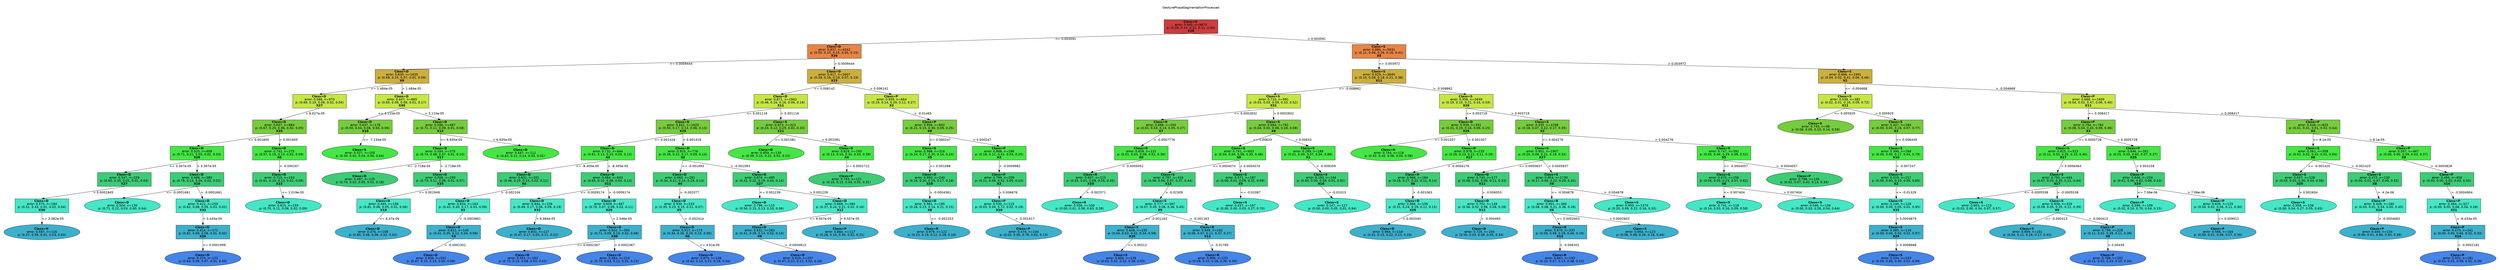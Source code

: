 digraph Tree {
splines=false;
graph [pad=".25", ranksep="0.5", nodesep="1"];
node [shape=rect, style="filled", color="black", fontname="helvetica",fillcolor="white"] ;
edge [fontname="helvetica"] ;
0 [label="GesturePhaseSegmentationProcessed", shape=plaintext];
0:s -> 1:n [style=invis];   
1 [label=<<b> Class=S </b> <br/> error: 0.945, n=9873 <br/> p: (0.28, 0.10, 0.21, 0.11, 0.30) <br/><b>X28</b>>, fillcolor="0.000 0.7 0.800", shape="rect"];
2 [label=<<b> Class=D </b> <br/> error: 0.837, n=4242 <br/> p: (0.50, 0.15, 0.15, 0.05, 0.15) <br/><b>X26</b>>, fillcolor="0.067 0.7 0.900", shape="rect"];
1:s -> 2:n [label="<= 0.003591"] ;
3 [label=<<b> Class=D </b> <br/> error: 0.630, n=1635 <br/> p: (0.68, 0.15, 0.07, 0.01, 0.09) <br/><b>X9</b>>, fillcolor="0.133 0.7 0.800", shape="rect"];
2:s -> 3:n [label="<= 0.0009444"] ;
4 [label=<<b> Class=D </b> <br/> error: 0.588, n=970 <br/> p: (0.69, 0.19, 0.06, 0.02, 0.04) <br/><b>X27</b>>, fillcolor="0.200 0.7 0.900", shape="rect"];
3:s -> 4:n [label="<= 1.484e-05"] ;
5 [label=<<b> Class=D </b> <br/> error: 0.607, n=884 <br/> p: (0.67, 0.20, 0.06, 0.02, 0.05) <br/><b>X25</b>>, fillcolor="0.267 0.7 0.800", shape="rect"];
4:s -> 5:n [label="> 8.027e-05"] ;
6 [label=<<b> Class=D </b> <br/> error: 0.520, n=609 <br/> p: (0.71, 0.21, 0.03, 0.02, 0.03) <br/><b>X29</b>>, fillcolor="0.333 0.7 0.900", shape="rect"];
5:s -> 6:n [label="<= 0.001605"] ;
7 [label=<<b> Class=D </b> <br/> error: 0.547, n=229 <br/> p: (0.60, 0.35, 0.01, 0.01, 0.03) <br/><b>X27</b>>, fillcolor="0.400 0.7 0.800", shape="rect"];
6:s -> 7:n [label="<= 3.307e-05"] ;
8 [label=<<b> Class=D </b> <br/> error: 0.575, n=184 <br/> p: (0.51, 0.43, 0.01, 0.02, 0.04) <br/><b>X30</b>>, fillcolor="0.467 0.7 0.900", shape="rect"];
7:s -> 8:n [label="> 0.0001845"] ;
9 [label=<<b> Class=H </b> <br/> error: 0.587, n=116 <br/> p: (0.37, 0.56, 0.01, 0.03, 0.03) >, fillcolor="0.533 0.7 0.800", shape="oval"];
8:s -> 9:n [label="<= 3.382e-05"] ;
10 [label=<<b> Class=D </b> <br/> error: 0.468, n=380 <br/> p: (0.78, 0.13, 0.04, 0.02, 0.02) <br/><b>X10</b>>, fillcolor="0.400 0.7 0.800", shape="rect"];
6:s -> 10:n [label="> 3.307e-05"] ;
11 [label=<<b> Class=D </b> <br/> error: 0.504, n=130 <br/> p: (0.71, 0.22, 0.03, 0.00, 0.04) >, fillcolor="0.467 0.7 0.900", shape="oval"];
10:s -> 11:n [label="<= -0.0001661"] ;
12 [label=<<b> Class=D </b> <br/> error: 0.422, n=250 <br/> p: (0.82, 0.08, 0.05, 0.03, 0.02) <br/><b>X32</b>>, fillcolor="0.467 0.7 0.900", shape="rect"];
10:s -> 12:n [label="> -0.0001661"] ;
13 [label=<<b> Class=D </b> <br/> error: 0.414, n=172 <br/> p: (0.82, 0.09, 0.06, 0.01, 0.02) <br/><b>X29</b>>, fillcolor="0.533 0.7 0.800", shape="rect"];
12:s -> 13:n [label="> 3.445e-05"] ;
14 [label=<<b> Class=D </b> <br/> error: 0.374, n=123 <br/> p: (0.83, 0.09, 0.07, 0.01, 0.00) >, fillcolor="0.600 0.7 0.900", shape="oval"];
13:s -> 14:n [label="<= 0.0001999"] ;
15 [label=<<b> Class=D </b> <br/> error: 0.742, n=275 <br/> p: (0.57, 0.19, 0.13, 0.02, 0.09) <br/><b>X6</b>>, fillcolor="0.333 0.7 0.900", shape="rect"];
5:s -> 15:n [label="> 0.001605"] ;
16 [label=<<b> Class=D </b> <br/> error: 0.715, n=243 <br/> p: (0.61, 0.14, 0.13, 0.02, 0.09) <br/><b>X15</b>>, fillcolor="0.400 0.7 0.800", shape="rect"];
15:s -> 16:n [label="> -0.000167"] ;
17 [label=<<b> Class=D </b> <br/> error: 0.615, n=159 <br/> p: (0.70, 0.11, 0.08, 0.02, 0.09) >, fillcolor="0.467 0.7 0.900", shape="oval"];
16:s -> 17:n [label="<= 1.019e-05"] ;
18 [label=<<b> Class=D </b> <br/> error: 0.647, n=665 <br/> p: (0.65, 0.09, 0.08, 0.01, 0.17) <br/><b>X30</b>>, fillcolor="0.200 0.7 0.900", shape="rect"];
3:s -> 18:n [label="> 1.484e-05"] ;
19 [label=<<b> Class=D </b> <br/> error: 0.637, n=178 <br/> p: (0.50, 0.04, 0.06, 0.00, 0.39) <br/><b>X10</b>>, fillcolor="0.267 0.7 0.800", shape="rect"];
18:s -> 19:n [label="<= 3.115e-05"] ;
20 [label=<<b> Class=S </b> <br/> error: 0.527, n=105 <br/> p: (0.30, 0.02, 0.04, 0.00, 0.64) >, fillcolor="0.333 0.7 0.900", shape="oval"];
19:s -> 20:n [label="<= -7.134e-05"] ;
21 [label=<<b> Class=D </b> <br/> error: 0.596, n=487 <br/> p: (0.71, 0.11, 0.09, 0.01, 0.08) <br/><b>X12</b>>, fillcolor="0.267 0.7 0.800", shape="rect"];
18:s -> 21:n [label="> 3.115e-05"] ;
22 [label=<<b> Class=D </b> <br/> error: 0.554, n=375 <br/> p: (0.74, 0.08, 0.07, 0.01, 0.10) <br/><b>X17</b>>, fillcolor="0.333 0.7 0.900", shape="rect"];
21:s -> 22:n [label="<= 6.935e-05"] ;
23 [label=<<b> Class=D </b> <br/> error: 0.497, n=125 <br/> p: (0.74, 0.02, 0.05, 0.01, 0.18) >, fillcolor="0.400 0.7 0.800", shape="oval"];
22:s -> 23:n [label="<= -2.718e-05"] ;
24 [label=<<b> Class=D </b> <br/> error: 0.558, n=250 <br/> p: (0.73, 0.11, 0.08, 0.01, 0.07) <br/><b>X25</b>>, fillcolor="0.400 0.7 0.800", shape="rect"];
22:s -> 24:n [label="> -2.718e-05"] ;
25 [label=<<b> Class=D </b> <br/> error: 0.445, n=156 <br/> p: (0.81, 0.06, 0.05, 0.01, 0.06) <br/><b>X18</b>>, fillcolor="0.467 0.7 0.900", shape="rect"];
24:s -> 25:n [label="<= 0.001949"] ;
26 [label=<<b> Class=D </b> <br/> error: 0.376, n=108 <br/> p: (0.85, 0.06, 0.06, 0.02, 0.02) >, fillcolor="0.533 0.7 0.800", shape="oval"];
25:s -> 26:n [label="<= 6.47e-06"] ;
27 [label=<<b> Class=D </b> <br/> error: 0.647, n=112 <br/> p: (0.62, 0.21, 0.14, 0.03, 0.01) >, fillcolor="0.333 0.7 0.900", shape="oval"];
21:s -> 27:n [label="> 6.935e-05"] ;
28 [label=<<b> Class=D </b> <br/> error: 0.917, n=2607 <br/> p: (0.39, 0.16, 0.19, 0.07, 0.19) <br/><b>X25</b>>, fillcolor="0.133 0.7 0.800", shape="rect"];
2:s -> 28:n [label="> 0.0009444"] ;
29 [label=<<b> Class=D </b> <br/> error: 0.871, n=1943 <br/> p: (0.46, 0.16, 0.16, 0.06, 0.16) <br/><b>X11</b>>, fillcolor="0.200 0.7 0.900", shape="rect"];
28:s -> 29:n [label="<= 0.006142"] ;
30 [label=<<b> Class=D </b> <br/> error: 0.842, n=1620 <br/> p: (0.50, 0.17, 0.13, 0.06, 0.13) <br/><b>X25</b>>, fillcolor="0.267 0.7 0.800", shape="rect"];
29:s -> 30:n [label="<= 0.001116"] ;
31 [label=<<b> Class=D </b> <br/> error: 0.732, n=844 <br/> p: (0.61, 0.13, 0.10, 0.03, 0.13) <br/><b>X3</b>>, fillcolor="0.333 0.7 0.900", shape="rect"];
30:s -> 31:n [label="<= 0.001416"] ;
32 [label=<<b> Class=D </b> <br/> error: 0.822, n=201 <br/> p: (0.46, 0.25, 0.15, 0.02, 0.11) <br/><b>X4</b>>, fillcolor="0.400 0.7 0.800", shape="rect"];
31:s -> 32:n [label="<= -8.405e-05"] ;
33 [label=<<b> Class=D </b> <br/> error: 0.834, n=163 <br/> p: (0.42, 0.30, 0.17, 0.03, 0.09) <br/><b>X3</b>>, fillcolor="0.467 0.7 0.900", shape="rect"];
32:s -> 33:n [label="> -0.002104"] ;
34 [label=<<b> Class=D </b> <br/> error: 0.812, n=140 <br/> p: (0.41, 0.35, 0.12, 0.04, 0.08) <br/><b>X3</b>>, fillcolor="0.533 0.7 0.800", shape="rect"];
33:s -> 34:n [label="> -0.0003861"] ;
35 [label=<<b> Class=D </b> <br/> error: 0.838, n=101 <br/> p: (0.47, 0.25, 0.15, 0.05, 0.09) >, fillcolor="0.600 0.7 0.900", shape="oval"];
34:s -> 35:n [label="> -0.0002301"] ;
36 [label=<<b> Class=D </b> <br/> error: 0.684, n=643 <br/> p: (0.65, 0.10, 0.08, 0.04, 0.13) <br/><b>X11</b>>, fillcolor="0.400 0.7 0.800", shape="rect"];
31:s -> 36:n [label="> -8.405e-05"] ;
37 [label=<<b> Class=D </b> <br/> error: 0.844, n=156 <br/> p: (0.49, 0.17, 0.06, 0.09, 0.19) <br/><b>X32</b>>, fillcolor="0.467 0.7 0.900", shape="rect"];
36:s -> 37:n [label="<= -0.0009174"] ;
38 [label=<<b> Class=D </b> <br/> error: 0.831, n=127 <br/> p: (0.47, 0.17, 0.03, 0.11, 0.22) >, fillcolor="0.533 0.7 0.800", shape="oval"];
37:s -> 38:n [label="> 8.384e-05"] ;
39 [label=<<b> Class=D </b> <br/> error: 0.609, n=487 <br/> p: (0.70, 0.07, 0.09, 0.02, 0.11) <br/><b>X29</b>>, fillcolor="0.467 0.7 0.900", shape="rect"];
36:s -> 39:n [label="> -0.0009174"] ;
40 [label=<<b> Class=D </b> <br/> error: 0.602, n=393 <br/> p: (0.71, 0.09, 0.10, 0.02, 0.08) <br/><b>X30</b>>, fillcolor="0.533 0.7 0.800", shape="rect"];
39:s -> 40:n [label="> 2.346e-05"] ;
41 [label=<<b> Class=D </b> <br/> error: 0.561, n=183 <br/> p: (0.72, 0.15, 0.08, 0.03, 0.02) >, fillcolor="0.600 0.7 0.900", shape="oval"];
40:s -> 41:n [label="<= 0.0002367"] ;
42 [label=<<b> Class=D </b> <br/> error: 0.583, n=210 <br/> p: (0.70, 0.03, 0.12, 0.01, 0.13) >, fillcolor="0.600 0.7 0.900", shape="oval"];
40:s -> 42:n [label="> 0.0002367"] ;
43 [label=<<b> Class=D </b> <br/> error: 0.925, n=776 <br/> p: (0.39, 0.22, 0.17, 0.09, 0.14) <br/><b>X2</b>>, fillcolor="0.333 0.7 0.900", shape="rect"];
30:s -> 43:n [label="> 0.001416"] ;
44 [label=<<b> Class=D </b> <br/> error: 0.960, n=281 <br/> p: (0.34, 0.21, 0.14, 0.19, 0.13) <br/><b>X4</b>>, fillcolor="0.400 0.7 0.800", shape="rect"];
43:s -> 44:n [label="<= -0.001093"] ;
45 [label=<<b> Class=D </b> <br/> error: 0.930, n=233 <br/> p: (0.35, 0.23, 0.15, 0.21, 0.07) <br/><b>X5</b>>, fillcolor="0.467 0.7 0.900", shape="rect"];
44:s -> 45:n [label="> -0.002077"] ;
46 [label=<<b> Class=D </b> <br/> error: 0.917, n=173 <br/> p: (0.34, 0.26, 0.20, 0.15, 0.05) <br/><b>X6</b>>, fillcolor="0.533 0.7 0.800", shape="rect"];
45:s -> 46:n [label="> -0.002414"] ;
47 [label=<<b> Class=D </b> <br/> error: 0.875, n=108 <br/> p: (0.42, 0.14, 0.21, 0.19, 0.04) >, fillcolor="0.600 0.7 0.900", shape="oval"];
46:s -> 47:n [label="<= 4.51e-05"] ;
48 [label=<<b> Class=D </b> <br/> error: 0.874, n=495 <br/> p: (0.42, 0.22, 0.19, 0.04, 0.14) <br/><b>X27</b>>, fillcolor="0.400 0.7 0.800", shape="rect"];
43:s -> 48:n [label="> -0.001093"] ;
49 [label=<<b> Class=D </b> <br/> error: 0.796, n=115 <br/> p: (0.56, 0.15, 0.13, 0.10, 0.06) >, fillcolor="0.467 0.7 0.900", shape="oval"];
48:s -> 49:n [label="<= 0.001239"] ;
50 [label=<<b> Class=D </b> <br/> error: 0.868, n=380 <br/> p: (0.37, 0.24, 0.21, 0.02, 0.16) <br/><b>X12</b>>, fillcolor="0.467 0.7 0.900", shape="rect"];
48:s -> 50:n [label="> 0.001239"] ;
51 [label=<<b> Class=D </b> <br/> error: 0.832, n=263 <br/> p: (0.41, 0.29, 0.14, 0.02, 0.14) <br/><b>X9</b>>, fillcolor="0.533 0.7 0.800", shape="rect"];
50:s -> 51:n [label="<= 9.507e-05"] ;
52 [label=<<b> Class=D </b> <br/> error: 0.819, n=207 <br/> p: (0.47, 0.23, 0.12, 0.02, 0.16) >, fillcolor="0.600 0.7 0.900", shape="oval"];
51:s -> 52:n [label="> -0.0004813"] ;
53 [label=<<b> Class=P </b> <br/> error: 0.864, n=117 <br/> p: (0.28, 0.14, 0.36, 0.02, 0.21) >, fillcolor="0.533 0.7 0.800", shape="oval"];
50:s -> 53:n [label="> 9.507e-05"] ;
54 [label=<<b> Class=S </b> <br/> error: 0.873, n=323 <br/> p: (0.24, 0.12, 0.29, 0.02, 0.33) <br/><b>X11</b>>, fillcolor="0.267 0.7 0.800", shape="rect"];
29:s -> 54:n [label="> 0.001116"] ;
55 [label=<<b> Class=D </b> <br/> error: 0.859, n=130 <br/> p: (0.39, 0.15, 0.22, 0.02, 0.22) >, fillcolor="0.333 0.7 0.900", shape="oval"];
54:s -> 55:n [label="<= 0.001581"] ;
56 [label=<<b> Class=S </b> <br/> error: 0.829, n=193 <br/> p: (0.13, 0.10, 0.34, 0.03, 0.39) <br/><b>X4</b>>, fillcolor="0.333 0.7 0.900", shape="rect"];
54:s -> 56:n [label="> 0.001581"] ;
57 [label=<<b> Class=P </b> <br/> error: 0.793, n=121 <br/> p: (0.10, 0.15, 0.44, 0.01, 0.31) >, fillcolor="0.400 0.7 0.800", shape="oval"];
56:s -> 57:n [label="<= 0.0002722"] ;
58 [label=<<b> Class=P </b> <br/> error: 0.959, n=664 <br/> p: (0.19, 0.14, 0.29, 0.11, 0.27) <br/><b>X2</b>>, fillcolor="0.200 0.7 0.900", shape="rect"];
28:s -> 58:n [label="> 0.006142"] ;
59 [label=<<b> Class=P </b> <br/> error: 0.956, n=602 <br/> p: (0.21, 0.15, 0.30, 0.09, 0.25) <br/><b>X8</b>>, fillcolor="0.267 0.7 0.800", shape="rect"];
58:s -> 59:n [label="> -0.01465"] ;
60 [label=<<b> Class=S </b> <br/> error: 0.988, n=316 <br/> p: (0.24, 0.17, 0.20, 0.14, 0.24) <br/><b>X5</b>>, fillcolor="0.333 0.7 0.900", shape="rect"];
59:s -> 60:n [label="<= 0.000247"] ;
61 [label=<<b> Class=D </b> <br/> error: 0.993, n=240 <br/> p: (0.26, 0.20, 0.19, 0.17, 0.18) <br/><b>X19</b>>, fillcolor="0.400 0.7 0.800", shape="rect"];
60:s -> 61:n [label="<= 0.001088"] ;
62 [label=<<b> Class=D </b> <br/> error: 0.981, n=185 <br/> p: (0.28, 0.23, 0.14, 0.21, 0.15) <br/><b>X8</b>>, fillcolor="0.467 0.7 0.900", shape="rect"];
61:s -> 62:n [label="> -0.0004361"] ;
63 [label=<<b> Class=R </b> <br/> error: 0.979, n=122 <br/> p: (0.23, 0.19, 0.12, 0.28, 0.18) >, fillcolor="0.533 0.7 0.800", shape="oval"];
62:s -> 63:n [label="<= -0.002253"] ;
64 [label=<<b> Class=P </b> <br/> error: 0.868, n=286 <br/> p: (0.18, 0.12, 0.41, 0.03, 0.25) <br/><b>X3</b>>, fillcolor="0.333 0.7 0.900", shape="rect"];
59:s -> 64:n [label="> 0.000247"] ;
65 [label=<<b> Class=P </b> <br/> error: 0.799, n=209 <br/> p: (0.11, 0.09, 0.52, 0.05, 0.23) <br/><b>X2</b>>, fillcolor="0.400 0.7 0.800", shape="rect"];
64:s -> 65:n [label="> -0.0009982"] ;
66 [label=<<b> Class=P </b> <br/> error: 0.530, n=115 <br/> p: (0.03, 0.04, 0.72, 0.02, 0.19) <br/><b>X10</b>>, fillcolor="0.467 0.7 0.900", shape="rect"];
65:s -> 66:n [label="> 0.006676"] ;
67 [label=<<b> Class=P </b> <br/> error: 0.474, n=104 <br/> p: (0.02, 0.05, 0.78, 0.02, 0.13) >, fillcolor="0.533 0.7 0.800", shape="oval"];
66:s -> 67:n [label="> -0.001617"] ;
68 [label=<<b> Class=S </b> <br/> error: 0.884, n=5631 <br/> p: (0.11, 0.06, 0.26, 0.16, 0.41) <br/><b>X5</b>>, fillcolor="0.067 0.7 0.900", shape="rect"];
1:s -> 68:n [label="> 0.003591"] ;
69 [label=<<b> Class=S </b> <br/> error: 0.929, n=3640 <br/> p: (0.15, 0.08, 0.18, 0.21, 0.38) <br/><b>X11</b>>, fillcolor="0.133 0.7 0.800", shape="rect"];
68:s -> 69:n [label="<= 0.003972"] ;
70 [label=<<b> Class=S </b> <br/> error: 0.710, n=991 <br/> p: (0.03, 0.03, 0.09, 0.33, 0.52) <br/><b>X31</b>>, fillcolor="0.200 0.7 0.900", shape="rect"];
69:s -> 70:n [label="<= -0.008862"] ;
71 [label=<<b> Class=R </b> <br/> error: 0.696, n=200 <br/> p: (0.01, 0.03, 0.14, 0.55, 0.27) <br/><b>X7</b>>, fillcolor="0.267 0.7 0.800", shape="rect"];
70:s -> 71:n [label="<= 0.0002832"] ;
72 [label=<<b> Class=R </b> <br/> error: 0.659, n=131 <br/> p: (0.01, 0.03, 0.08, 0.52, 0.36) <br/><b>X9</b>>, fillcolor="0.333 0.7 0.900", shape="rect"];
71:s -> 72:n [label="> -0.0007776"] ;
73 [label=<<b> Class=R </b> <br/> error: 0.607, n=123 <br/> p: (0.01, 0.01, 0.08, 0.55, 0.35) <br/><b>X10</b>>, fillcolor="0.400 0.7 0.800", shape="rect"];
72:s -> 73:n [label="> -0.0005052"] ;
74 [label=<<b> Class=R </b> <br/> error: 0.556, n=100 <br/> p: (0.00, 0.01, 0.08, 0.63, 0.28) >, fillcolor="0.467 0.7 0.900", shape="oval"];
73:s -> 74:n [label="> -0.002571"] ;
75 [label=<<b> Class=S </b> <br/> error: 0.684, n=791 <br/> p: (0.04, 0.03, 0.08, 0.28, 0.58) <br/><b>X8</b>>, fillcolor="0.267 0.7 0.800", shape="rect"];
70:s -> 75:n [label="> 0.0002832"] ;
76 [label=<<b> Class=S </b> <br/> error: 0.741, n=603 <br/> p: (0.04, 0.04, 0.08, 0.35, 0.48) <br/><b>X9</b>>, fillcolor="0.333 0.7 0.900", shape="rect"];
75:s -> 76:n [label="<= 0.00633"] ;
77 [label=<<b> Class=S </b> <br/> error: 0.787, n=416 <br/> p: (0.06, 0.06, 0.07, 0.37, 0.44) <br/><b>X12</b>>, fillcolor="0.400 0.7 0.800", shape="rect"];
76:s -> 77:n [label="<= 0.0004074"] ;
78 [label=<<b> Class=S </b> <br/> error: 0.777, n=397 <br/> p: (0.07, 0.05, 0.08, 0.36, 0.45) <br/><b>X9</b>>, fillcolor="0.467 0.7 0.900", shape="rect"];
77:s -> 78:n [label="> -0.02309"] ;
79 [label=<<b> Class=S </b> <br/> error: 0.608, n=155 <br/> p: (0.04, 0.03, 0.02, 0.34, 0.58) <br/><b>X20</b>>, fillcolor="0.533 0.7 0.800", shape="rect"];
78:s -> 79:n [label="<= -0.001163"] ;
80 [label=<<b> Class=S </b> <br/> error: 0.600, n=138 <br/> p: (0.03, 0.02, 0.02, 0.38, 0.55) >, fillcolor="0.600 0.7 0.900", shape="oval"];
79:s -> 80:n [label="<= 0.00313"] ;
81 [label=<<b> Class=R </b> <br/> error: 0.849, n=242 <br/> p: (0.08, 0.07, 0.11, 0.37, 0.37) <br/><b>X11</b>>, fillcolor="0.533 0.7 0.800", shape="rect"];
78:s -> 81:n [label="> -0.001163"] ;
82 [label=<<b> Class=R </b> <br/> error: 0.906, n=152 <br/> p: (0.09, 0.10, 0.16, 0.36, 0.30) >, fillcolor="0.600 0.7 0.900", shape="oval"];
81:s -> 82:n [label="> -0.01785"] ;
83 [label=<<b> Class=S </b> <br/> error: 0.571, n=187 <br/> p: (0.00, 0.01, 0.09, 0.31, 0.59) <br/><b>X5</b>>, fillcolor="0.400 0.7 0.800", shape="rect"];
76:s -> 83:n [label="> 0.0004074"] ;
84 [label=<<b> Class=S </b> <br/> error: 0.437, n=107 <br/> p: (0.00, 0.00, 0.03, 0.27, 0.70) >, fillcolor="0.467 0.7 0.900", shape="oval"];
83:s -> 84:n [label="<= -0.02087"] ;
85 [label=<<b> Class=S </b> <br/> error: 0.289, n=188 <br/> p: (0.01, 0.00, 0.07, 0.04, 0.88) <br/><b>X1</b>>, fillcolor="0.333 0.7 0.900", shape="rect"];
75:s -> 85:n [label="> 0.00633"] ;
86 [label=<<b> Class=S </b> <br/> error: 0.193, n=144 <br/> p: (0.00, 0.00, 0.08, 0.01, 0.92) <br/><b>X10</b>>, fillcolor="0.400 0.7 0.800", shape="rect"];
85:s -> 86:n [label="> -0.009359"] ;
87 [label=<<b> Class=S </b> <br/> error: 0.147, n=127 <br/> p: (0.00, 0.00, 0.05, 0.01, 0.94) >, fillcolor="0.467 0.7 0.900", shape="oval"];
86:s -> 87:n [label="> -0.01013"] ;
88 [label=<<b> Class=S </b> <br/> error: 0.958, n=2649 <br/> p: (0.19, 0.10, 0.21, 0.16, 0.33) <br/><b>X26</b>>, fillcolor="0.200 0.7 0.900", shape="rect"];
69:s -> 88:n [label="> -0.008862"] ;
89 [label=<<b> Class=D </b> <br/> error: 0.939, n=351 <br/> p: (0.31, 0.29, 0.16, 0.09, 0.15) <br/><b>X26</b>>, fillcolor="0.267 0.7 0.800", shape="rect"];
88:s -> 89:n [label="<= 0.003719"] ;
90 [label=<<b> Class=H </b> <br/> error: 0.744, n=118 <br/> p: (0.42, 0.42, 0.06, 0.04, 0.06) >, fillcolor="0.333 0.7 0.900", shape="oval"];
89:s -> 90:n [label="<= 0.001507"] ;
91 [label=<<b> Class=D </b> <br/> error: 0.978, n=233 <br/> p: (0.26, 0.23, 0.21, 0.11, 0.20) <br/><b>X17</b>>, fillcolor="0.333 0.7 0.900", shape="rect"];
89:s -> 91:n [label="> 0.001507"] ;
92 [label=<<b> Class=H </b> <br/> error: 0.966, n=184 <br/> p: (0.26, 0.27, 0.22, 0.11, 0.14) <br/><b>X6</b>>, fillcolor="0.400 0.7 0.800", shape="rect"];
91:s -> 92:n [label="> -0.0004176"] ;
93 [label=<<b> Class=D </b> <br/> error: 0.966, n=156 <br/> p: (0.31, 0.24, 0.19, 0.12, 0.15) <br/><b>X26</b>>, fillcolor="0.467 0.7 0.900", shape="rect"];
92:s -> 93:n [label="> -0.001063"] ;
94 [label=<<b> Class=D </b> <br/> error: 0.969, n=118 <br/> p: (0.31, 0.15, 0.22, 0.13, 0.19) >, fillcolor="0.533 0.7 0.800", shape="oval"];
93:s -> 94:n [label="> 0.002045"] ;
95 [label=<<b> Class=S </b> <br/> error: 0.935, n=2298 <br/> p: (0.18, 0.07, 0.22, 0.17, 0.35) <br/><b>X2</b>>, fillcolor="0.267 0.7 0.800", shape="rect"];
88:s -> 95:n [label="> 0.003719"] ;
96 [label=<<b> Class=S </b> <br/> error: 0.952, n=1907 <br/> p: (0.20, 0.08, 0.21, 0.19, 0.32) <br/><b>X27</b>>, fillcolor="0.333 0.7 0.900", shape="rect"];
95:s -> 96:n [label="<= 0.004276"] ;
97 [label=<<b> Class=D </b> <br/> error: 0.745, n=177 <br/> p: (0.48, 0.02, 0.06, 0.11, 0.33) <br/><b>X11</b>>, fillcolor="0.400 0.7 0.800", shape="rect"];
96:s -> 97:n [label="<= 0.0005837"] ;
98 [label=<<b> Class=D </b> <br/> error: 0.702, n=149 <br/> p: (0.56, 0.02, 0.06, 0.08, 0.28) <br/><b>X12</b>>, fillcolor="0.467 0.7 0.900", shape="rect"];
97:s -> 98:n [label="> -0.006053"] ;
99 [label=<<b> Class=D </b> <br/> error: 0.729, n=104 <br/> p: (0.50, 0.03, 0.09, 0.05, 0.34) >, fillcolor="0.533 0.7 0.800", shape="oval"];
98:s -> 99:n [label="> -0.000465"] ;
100 [label=<<b> Class=S </b> <br/> error: 0.954, n=1730 <br/> p: (0.17, 0.09, 0.22, 0.20, 0.32) <br/><b>X8</b>>, fillcolor="0.400 0.7 0.800", shape="rect"];
96:s -> 100:n [label="> 0.0005837"] ;
101 [label=<<b> Class=R </b> <br/> error: 0.901, n=360 <br/> p: (0.08, 0.08, 0.21, 0.36, 0.28) <br/><b>X6</b>>, fillcolor="0.467 0.7 0.900", shape="rect"];
100:s -> 101:n [label="<= -0.004678"] ;
102 [label=<<b> Class=R </b> <br/> error: 0.870, n=237 <br/> p: (0.09, 0.08, 0.19, 0.46, 0.19) <br/><b>X12</b>>, fillcolor="0.533 0.7 0.800", shape="rect"];
101:s -> 102:n [label="<= 0.0002603"] ;
103 [label=<<b> Class=R </b> <br/> error: 0.847, n=193 <br/> p: (0.10, 0.07, 0.13, 0.48, 0.22) >, fillcolor="0.600 0.7 0.900", shape="oval"];
102:s -> 103:n [label="> -0.006301"] ;
104 [label=<<b> Class=S </b> <br/> error: 0.854, n=123 <br/> p: (0.06, 0.08, 0.26, 0.16, 0.44) >, fillcolor="0.533 0.7 0.800", shape="oval"];
101:s -> 104:n [label="> 0.0002603"] ;
105 [label=<<b> Class=S </b> <br/> error: 0.950, n=1370 <br/> p: (0.20, 0.09, 0.22, 0.16, 0.33) >, fillcolor="0.467 0.7 0.900", shape="oval"];
100:s -> 105:n [label="> -0.004678"] ;
106 [label=<<b> Class=S </b> <br/> error: 0.747, n=391 <br/> p: (0.05, 0.04, 0.29, 0.09, 0.52) <br/><b>X5</b>>, fillcolor="0.333 0.7 0.900", shape="rect"];
95:s -> 106:n [label="> 0.004276"] ;
107 [label=<<b> Class=S </b> <br/> error: 0.675, n=256 <br/> p: (0.06, 0.03, 0.23, 0.07, 0.62) <br/><b>X8</b>>, fillcolor="0.400 0.7 0.800", shape="rect"];
106:s -> 107:n [label="<= -0.0004057"] ;
108 [label=<<b> Class=S </b> <br/> error: 0.741, n=118 <br/> p: (0.14, 0.03, 0.16, 0.09, 0.58) >, fillcolor="0.467 0.7 0.900", shape="oval"];
107:s -> 108:n [label="<= 0.007404"] ;
109 [label=<<b> Class=S </b> <br/> error: 0.546, n=138 <br/> p: (0.00, 0.03, 0.28, 0.04, 0.64) >, fillcolor="0.467 0.7 0.900", shape="oval"];
107:s -> 109:n [label="> 0.007404"] ;
110 [label=<<b> Class=P </b> <br/> error: 0.798, n=135 <br/> p: (0.02, 0.07, 0.42, 0.14, 0.34) >, fillcolor="0.400 0.7 0.800", shape="oval"];
106:s -> 110:n [label="> -0.0004057"] ;
111 [label=<<b> Class=S </b> <br/> error: 0.686, n=1991 <br/> p: (0.04, 0.02, 0.41, 0.06, 0.46) <br/><b>X2</b>>, fillcolor="0.133 0.7 0.800", shape="rect"];
68:s -> 111:n [label="> 0.003972"] ;
112 [label=<<b> Class=S </b> <br/> error: 0.538, n=382 <br/> p: (0.02, 0.01, 0.16, 0.09, 0.72) <br/><b>X11</b>>, fillcolor="0.200 0.7 0.900", shape="rect"];
111:s -> 112:n [label="<= -0.004668"] ;
113 [label=<<b> Class=S </b> <br/> error: 0.745, n=98 <br/> p: (0.06, 0.05, 0.15, 0.14, 0.59) >, fillcolor="0.267 0.7 0.800", shape="oval"];
112:s -> 113:n [label="<= 0.005925"] ;
114 [label=<<b> Class=S </b> <br/> error: 0.427, n=284 <br/> p: (0.00, 0.00, 0.16, 0.07, 0.77) <br/><b>X3</b>>, fillcolor="0.267 0.7 0.800", shape="rect"];
112:s -> 114:n [label="> 0.005925"] ;
115 [label=<<b> Class=S </b> <br/> error: 0.390, n=268 <br/> p: (0.00, 0.00, 0.17, 0.04, 0.79) <br/><b>X10</b>>, fillcolor="0.333 0.7 0.900", shape="rect"];
114:s -> 115:n [label="<= 0.006449"] ;
116 [label=<<b> Class=S </b> <br/> error: 0.319, n=217 <br/> p: (0.00, 0.00, 0.10, 0.05, 0.85) <br/><b>X2</b>>, fillcolor="0.400 0.7 0.800", shape="rect"];
115:s -> 116:n [label="> -0.007247"] ;
117 [label=<<b> Class=S </b> <br/> error: 0.146, n=128 <br/> p: (0.00, 0.00, 0.05, 0.01, 0.95) <br/><b>X32</b>>, fillcolor="0.467 0.7 0.900", shape="rect"];
116:s -> 117:n [label="<= -0.01329"] ;
118 [label=<<b> Class=S </b> <br/> error: 0.085, n=116 <br/> p: (0.00, 0.00, 0.02, 0.01, 0.97) <br/><b>X29</b>>, fillcolor="0.533 0.7 0.800", shape="rect"];
117:s -> 118:n [label="> 0.0004879"] ;
119 [label=<<b> Class=S </b> <br/> error: 0.034, n=103 <br/> p: (0.00, 0.00, 0.00, 0.01, 0.99) >, fillcolor="0.600 0.7 0.900", shape="oval"];
118:s -> 119:n [label="> 0.0008668"] ;
120 [label=<<b> Class=P </b> <br/> error: 0.688, n=1609 <br/> p: (0.04, 0.02, 0.47, 0.06, 0.40) <br/><b>X11</b>>, fillcolor="0.200 0.7 0.900", shape="rect"];
111:s -> 120:n [label="> -0.004668"] ;
121 [label=<<b> Class=P </b> <br/> error: 0.794, n=784 <br/> p: (0.08, 0.04, 0.43, 0.09, 0.36) <br/><b>X3</b>>, fillcolor="0.267 0.7 0.800", shape="rect"];
120:s -> 121:n [label="<= 0.008417"] ;
122 [label=<<b> Class=S </b> <br/> error: 0.825, n=523 <br/> p: (0.11, 0.03, 0.35, 0.10, 0.40) <br/><b>X27</b>>, fillcolor="0.333 0.7 0.900", shape="rect"];
121:s -> 122:n [label="<= 0.0005728"] ;
123 [label=<<b> Class=S </b> <br/> error: 0.793, n=444 <br/> p: (0.07, 0.03, 0.35, 0.11, 0.44) <br/><b>X17</b>>, fillcolor="0.400 0.7 0.800", shape="rect"];
122:s -> 123:n [label="> 0.0006464"] ;
124 [label=<<b> Class=S </b> <br/> error: 0.603, n=115 <br/> p: (0.03, 0.00, 0.34, 0.07, 0.57) >, fillcolor="0.467 0.7 0.900", shape="oval"];
123:s -> 124:n [label="<= -0.0005538"] ;
125 [label=<<b> Class=S </b> <br/> error: 0.838, n=329 <br/> p: (0.09, 0.05, 0.35, 0.12, 0.39) <br/><b>X9</b>>, fillcolor="0.467 0.7 0.900", shape="rect"];
123:s -> 125:n [label="> -0.0005538"] ;
126 [label=<<b> Class=S </b> <br/> error: 0.859, n=101 <br/> p: (0.04, 0.11, 0.26, 0.17, 0.43) >, fillcolor="0.533 0.7 0.800", shape="oval"];
125:s -> 126:n [label="<= -0.000413"] ;
127 [label=<<b> Class=P </b> <br/> error: 0.799, n=228 <br/> p: (0.11, 0.02, 0.39, 0.11, 0.38) <br/><b>X5</b>>, fillcolor="0.533 0.7 0.800", shape="rect"];
125:s -> 127:n [label="> -0.000413"] ;
128 [label=<<b> Class=P </b> <br/> error: 0.798, n=202 <br/> p: (0.11, 0.02, 0.43, 0.10, 0.34) >, fillcolor="0.600 0.7 0.900", shape="oval"];
127:s -> 128:n [label="> 0.00439"] ;
129 [label=<<b> Class=P </b> <br/> error: 0.646, n=261 <br/> p: (0.01, 0.05, 0.60, 0.07, 0.27) <br/><b>X25</b>>, fillcolor="0.333 0.7 0.900", shape="rect"];
121:s -> 129:n [label="> 0.0005728"] ;
130 [label=<<b> Class=P </b> <br/> error: 0.646, n=234 <br/> p: (0.01, 0.06, 0.62, 0.08, 0.23) <br/><b>X24</b>>, fillcolor="0.400 0.7 0.800", shape="rect"];
129:s -> 130:n [label="> 0.003158"] ;
131 [label=<<b> Class=P </b> <br/> error: 0.596, n=109 <br/> p: (0.02, 0.10, 0.70, 0.04, 0.15) >, fillcolor="0.467 0.7 0.900", shape="oval"];
130:s -> 131:n [label="<= 7.06e-06"] ;
132 [label=<<b> Class=P </b> <br/> error: 0.635, n=125 <br/> p: (0.00, 0.02, 0.56, 0.11, 0.30) <br/><b>X4</b>>, fillcolor="0.467 0.7 0.900", shape="rect"];
130:s -> 132:n [label="> 7.06e-06"] ;
133 [label=<<b> Class=P </b> <br/> error: 0.566, n=104 <br/> p: (0.00, 0.01, 0.58, 0.07, 0.35) >, fillcolor="0.533 0.7 0.800", shape="oval"];
132:s -> 133:n [label="<= 0.009912"] ;
134 [label=<<b> Class=P </b> <br/> error: 0.546, n=825 <br/> p: (0.01, 0.01, 0.51, 0.02, 0.44) <br/><b>X3</b>>, fillcolor="0.267 0.7 0.800", shape="rect"];
120:s -> 134:n [label="> 0.008417"] ;
135 [label=<<b> Class=S </b> <br/> error: 0.561, n=358 <br/> p: (0.02, 0.02, 0.41, 0.01, 0.54) <br/><b>X6</b>>, fillcolor="0.333 0.7 0.900", shape="rect"];
134:s -> 135:n [label="<= 8.1e-05"] ;
136 [label=<<b> Class=S </b> <br/> error: 0.657, n=128 <br/> p: (0.05, 0.03, 0.30, 0.04, 0.58) <br/><b>X25</b>>, fillcolor="0.400 0.7 0.800", shape="rect"];
135:s -> 136:n [label="<= -0.001425"] ;
137 [label=<<b> Class=S </b> <br/> error: 0.558, n=108 <br/> p: (0.00, 0.04, 0.27, 0.05, 0.65) >, fillcolor="0.467 0.7 0.900", shape="oval"];
136:s -> 137:n [label="> 0.002604"] ;
138 [label=<<b> Class=S </b> <br/> error: 0.473, n=230 <br/> p: (0.00, 0.01, 0.47, 0.00, 0.52) <br/><b>X8</b>>, fillcolor="0.400 0.7 0.800", shape="rect"];
135:s -> 138:n [label="> -0.001425"] ;
139 [label=<<b> Class=P </b> <br/> error: 0.449, n=160 <br/> p: (0.00, 0.01, 0.54, 0.00, 0.45) <br/><b>X14</b>>, fillcolor="0.467 0.7 0.900", shape="rect"];
138:s -> 139:n [label="> -4.2e-06"] ;
140 [label=<<b> Class=P </b> <br/> error: 0.440, n=134 <br/> p: (0.00, 0.01, 0.60, 0.00, 0.39) >, fillcolor="0.533 0.7 0.800", shape="oval"];
139:s -> 140:n [label="> -0.0004683"] ;
141 [label=<<b> Class=P </b> <br/> error: 0.507, n=467 <br/> p: (0.00, 0.00, 0.59, 0.03, 0.37) <br/><b>X8</b>>, fillcolor="0.333 0.7 0.900", shape="rect"];
134:s -> 141:n [label="> 8.1e-05"] ;
142 [label=<<b> Class=P </b> <br/> error: 0.494, n=404 <br/> p: (0.00, 0.00, 0.63, 0.03, 0.33) <br/><b>X14</b>>, fillcolor="0.400 0.7 0.800", shape="rect"];
141:s -> 142:n [label="> -0.0005828"] ;
143 [label=<<b> Class=P </b> <br/> error: 0.484, n=327 <br/> p: (0.00, 0.00, 0.68, 0.04, 0.28) <br/><b>X21</b>>, fillcolor="0.467 0.7 0.900", shape="rect"];
142:s -> 143:n [label="> -0.0004904"] ;
144 [label=<<b> Class=P </b> <br/> error: 0.473, n=241 <br/> p: (0.00, 0.00, 0.65, 0.02, 0.33) <br/><b>X18</b>>, fillcolor="0.533 0.7 0.800", shape="rect"];
143:s -> 144:n [label="> -8.433e-05"] ;
145 [label=<<b> Class=P </b> <br/> error: 0.502, n=181 <br/> p: (0.01, 0.01, 0.58, 0.02, 0.39) >, fillcolor="0.600 0.7 0.900", shape="oval"];
144:s -> 145:n [label="> -0.0002181"] ;

}